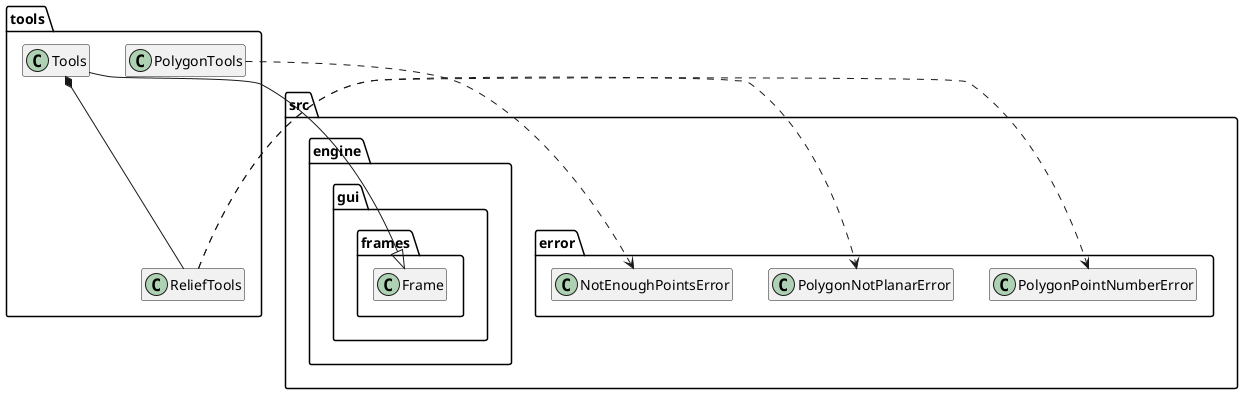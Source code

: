 @startuml

' Template file to use to create the diagrams od the packages.
' Every file must have a sub part called INTERNAL with the internal connections of the package and
' a sub part called EXTERNAL with the external parts.

!startsub INTERNAL

package tools {
    class Tools
    class ReliefTools
    class PolygonTools
}

Tools *-- ReliefTools
!endsub


!if (%false())
    !startsub EXTERNAL
       Tools -u-|> Frame
       PolygonTools .> NotEnoughPointsError
       ReliefTools .> PolygonPointNumberError
       ReliefTools .> PolygonNotPlanarError
    !endsub
!endif

ReliefTools .> src.error.PolygonPointNumberError
ReliefTools .> src.error.PolygonNotPlanarError
Tools -u-|> src.engine.gui.frames.Frame
PolygonTools .> src.error.NotEnoughPointsError
hide members

@enduml